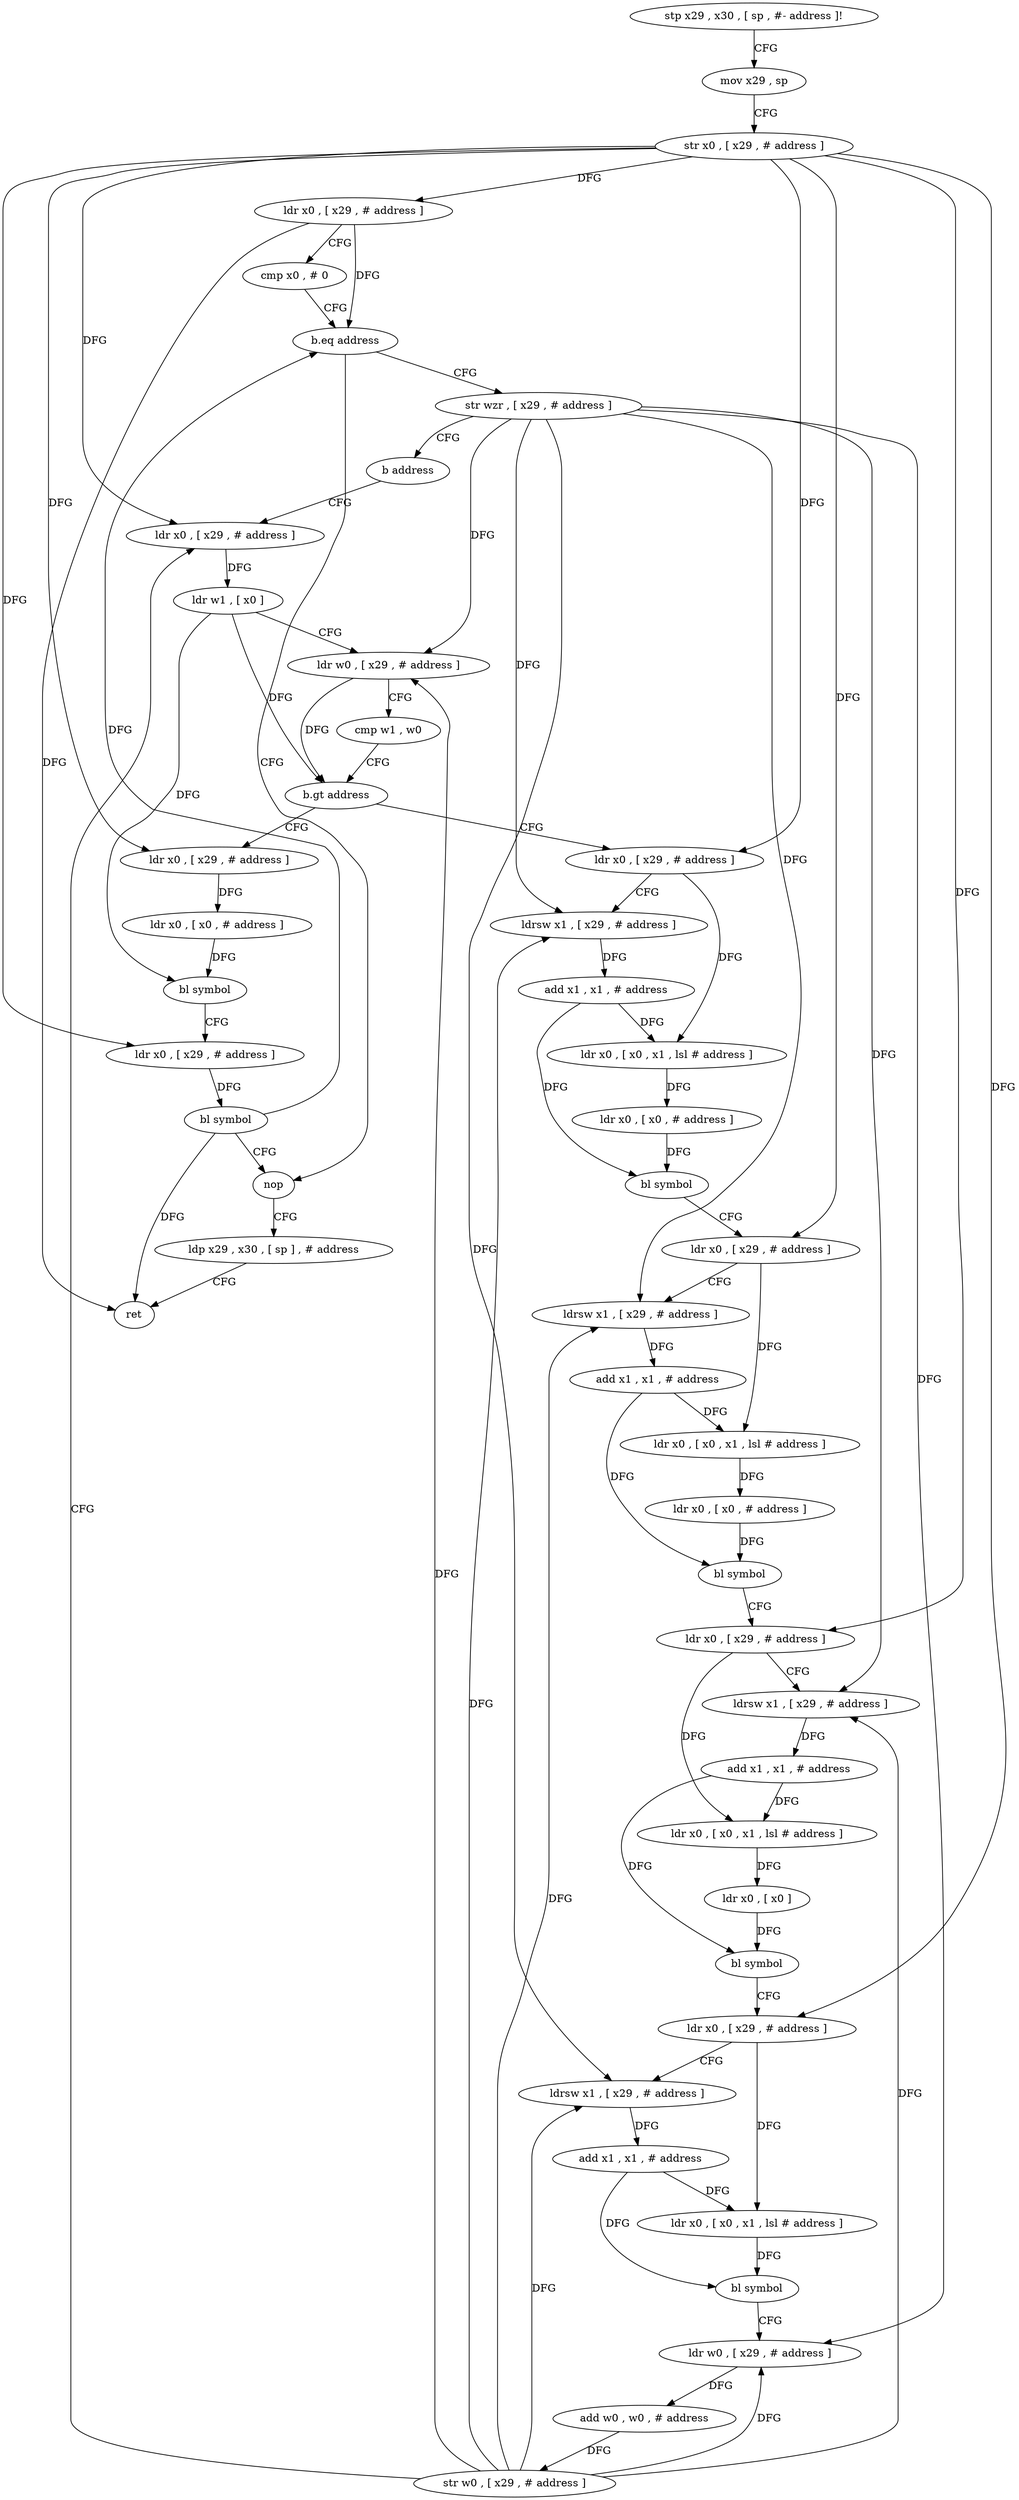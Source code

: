 digraph "func" {
"171776" [label = "stp x29 , x30 , [ sp , #- address ]!" ]
"171780" [label = "mov x29 , sp" ]
"171784" [label = "str x0 , [ x29 , # address ]" ]
"171788" [label = "ldr x0 , [ x29 , # address ]" ]
"171792" [label = "cmp x0 , # 0" ]
"171796" [label = "b.eq address" ]
"171952" [label = "nop" ]
"171800" [label = "str wzr , [ x29 , # address ]" ]
"171956" [label = "ldp x29 , x30 , [ sp ] , # address" ]
"171960" [label = "ret" ]
"171804" [label = "b address" ]
"171912" [label = "ldr x0 , [ x29 , # address ]" ]
"171916" [label = "ldr w1 , [ x0 ]" ]
"171920" [label = "ldr w0 , [ x29 , # address ]" ]
"171924" [label = "cmp w1 , w0" ]
"171928" [label = "b.gt address" ]
"171808" [label = "ldr x0 , [ x29 , # address ]" ]
"171932" [label = "ldr x0 , [ x29 , # address ]" ]
"171812" [label = "ldrsw x1 , [ x29 , # address ]" ]
"171816" [label = "add x1 , x1 , # address" ]
"171820" [label = "ldr x0 , [ x0 , x1 , lsl # address ]" ]
"171824" [label = "ldr x0 , [ x0 , # address ]" ]
"171828" [label = "bl symbol" ]
"171832" [label = "ldr x0 , [ x29 , # address ]" ]
"171836" [label = "ldrsw x1 , [ x29 , # address ]" ]
"171840" [label = "add x1 , x1 , # address" ]
"171844" [label = "ldr x0 , [ x0 , x1 , lsl # address ]" ]
"171848" [label = "ldr x0 , [ x0 , # address ]" ]
"171852" [label = "bl symbol" ]
"171856" [label = "ldr x0 , [ x29 , # address ]" ]
"171860" [label = "ldrsw x1 , [ x29 , # address ]" ]
"171864" [label = "add x1 , x1 , # address" ]
"171868" [label = "ldr x0 , [ x0 , x1 , lsl # address ]" ]
"171872" [label = "ldr x0 , [ x0 ]" ]
"171876" [label = "bl symbol" ]
"171880" [label = "ldr x0 , [ x29 , # address ]" ]
"171884" [label = "ldrsw x1 , [ x29 , # address ]" ]
"171888" [label = "add x1 , x1 , # address" ]
"171892" [label = "ldr x0 , [ x0 , x1 , lsl # address ]" ]
"171896" [label = "bl symbol" ]
"171900" [label = "ldr w0 , [ x29 , # address ]" ]
"171904" [label = "add w0 , w0 , # address" ]
"171908" [label = "str w0 , [ x29 , # address ]" ]
"171936" [label = "ldr x0 , [ x0 , # address ]" ]
"171940" [label = "bl symbol" ]
"171944" [label = "ldr x0 , [ x29 , # address ]" ]
"171948" [label = "bl symbol" ]
"171776" -> "171780" [ label = "CFG" ]
"171780" -> "171784" [ label = "CFG" ]
"171784" -> "171788" [ label = "DFG" ]
"171784" -> "171912" [ label = "DFG" ]
"171784" -> "171808" [ label = "DFG" ]
"171784" -> "171832" [ label = "DFG" ]
"171784" -> "171856" [ label = "DFG" ]
"171784" -> "171880" [ label = "DFG" ]
"171784" -> "171932" [ label = "DFG" ]
"171784" -> "171944" [ label = "DFG" ]
"171788" -> "171792" [ label = "CFG" ]
"171788" -> "171796" [ label = "DFG" ]
"171788" -> "171960" [ label = "DFG" ]
"171792" -> "171796" [ label = "CFG" ]
"171796" -> "171952" [ label = "CFG" ]
"171796" -> "171800" [ label = "CFG" ]
"171952" -> "171956" [ label = "CFG" ]
"171800" -> "171804" [ label = "CFG" ]
"171800" -> "171920" [ label = "DFG" ]
"171800" -> "171812" [ label = "DFG" ]
"171800" -> "171836" [ label = "DFG" ]
"171800" -> "171860" [ label = "DFG" ]
"171800" -> "171884" [ label = "DFG" ]
"171800" -> "171900" [ label = "DFG" ]
"171956" -> "171960" [ label = "CFG" ]
"171804" -> "171912" [ label = "CFG" ]
"171912" -> "171916" [ label = "DFG" ]
"171916" -> "171920" [ label = "CFG" ]
"171916" -> "171928" [ label = "DFG" ]
"171916" -> "171940" [ label = "DFG" ]
"171920" -> "171924" [ label = "CFG" ]
"171920" -> "171928" [ label = "DFG" ]
"171924" -> "171928" [ label = "CFG" ]
"171928" -> "171808" [ label = "CFG" ]
"171928" -> "171932" [ label = "CFG" ]
"171808" -> "171812" [ label = "CFG" ]
"171808" -> "171820" [ label = "DFG" ]
"171932" -> "171936" [ label = "DFG" ]
"171812" -> "171816" [ label = "DFG" ]
"171816" -> "171820" [ label = "DFG" ]
"171816" -> "171828" [ label = "DFG" ]
"171820" -> "171824" [ label = "DFG" ]
"171824" -> "171828" [ label = "DFG" ]
"171828" -> "171832" [ label = "CFG" ]
"171832" -> "171836" [ label = "CFG" ]
"171832" -> "171844" [ label = "DFG" ]
"171836" -> "171840" [ label = "DFG" ]
"171840" -> "171844" [ label = "DFG" ]
"171840" -> "171852" [ label = "DFG" ]
"171844" -> "171848" [ label = "DFG" ]
"171848" -> "171852" [ label = "DFG" ]
"171852" -> "171856" [ label = "CFG" ]
"171856" -> "171860" [ label = "CFG" ]
"171856" -> "171868" [ label = "DFG" ]
"171860" -> "171864" [ label = "DFG" ]
"171864" -> "171868" [ label = "DFG" ]
"171864" -> "171876" [ label = "DFG" ]
"171868" -> "171872" [ label = "DFG" ]
"171872" -> "171876" [ label = "DFG" ]
"171876" -> "171880" [ label = "CFG" ]
"171880" -> "171884" [ label = "CFG" ]
"171880" -> "171892" [ label = "DFG" ]
"171884" -> "171888" [ label = "DFG" ]
"171888" -> "171892" [ label = "DFG" ]
"171888" -> "171896" [ label = "DFG" ]
"171892" -> "171896" [ label = "DFG" ]
"171896" -> "171900" [ label = "CFG" ]
"171900" -> "171904" [ label = "DFG" ]
"171904" -> "171908" [ label = "DFG" ]
"171908" -> "171912" [ label = "CFG" ]
"171908" -> "171920" [ label = "DFG" ]
"171908" -> "171812" [ label = "DFG" ]
"171908" -> "171836" [ label = "DFG" ]
"171908" -> "171860" [ label = "DFG" ]
"171908" -> "171884" [ label = "DFG" ]
"171908" -> "171900" [ label = "DFG" ]
"171936" -> "171940" [ label = "DFG" ]
"171940" -> "171944" [ label = "CFG" ]
"171944" -> "171948" [ label = "DFG" ]
"171948" -> "171952" [ label = "CFG" ]
"171948" -> "171796" [ label = "DFG" ]
"171948" -> "171960" [ label = "DFG" ]
}
